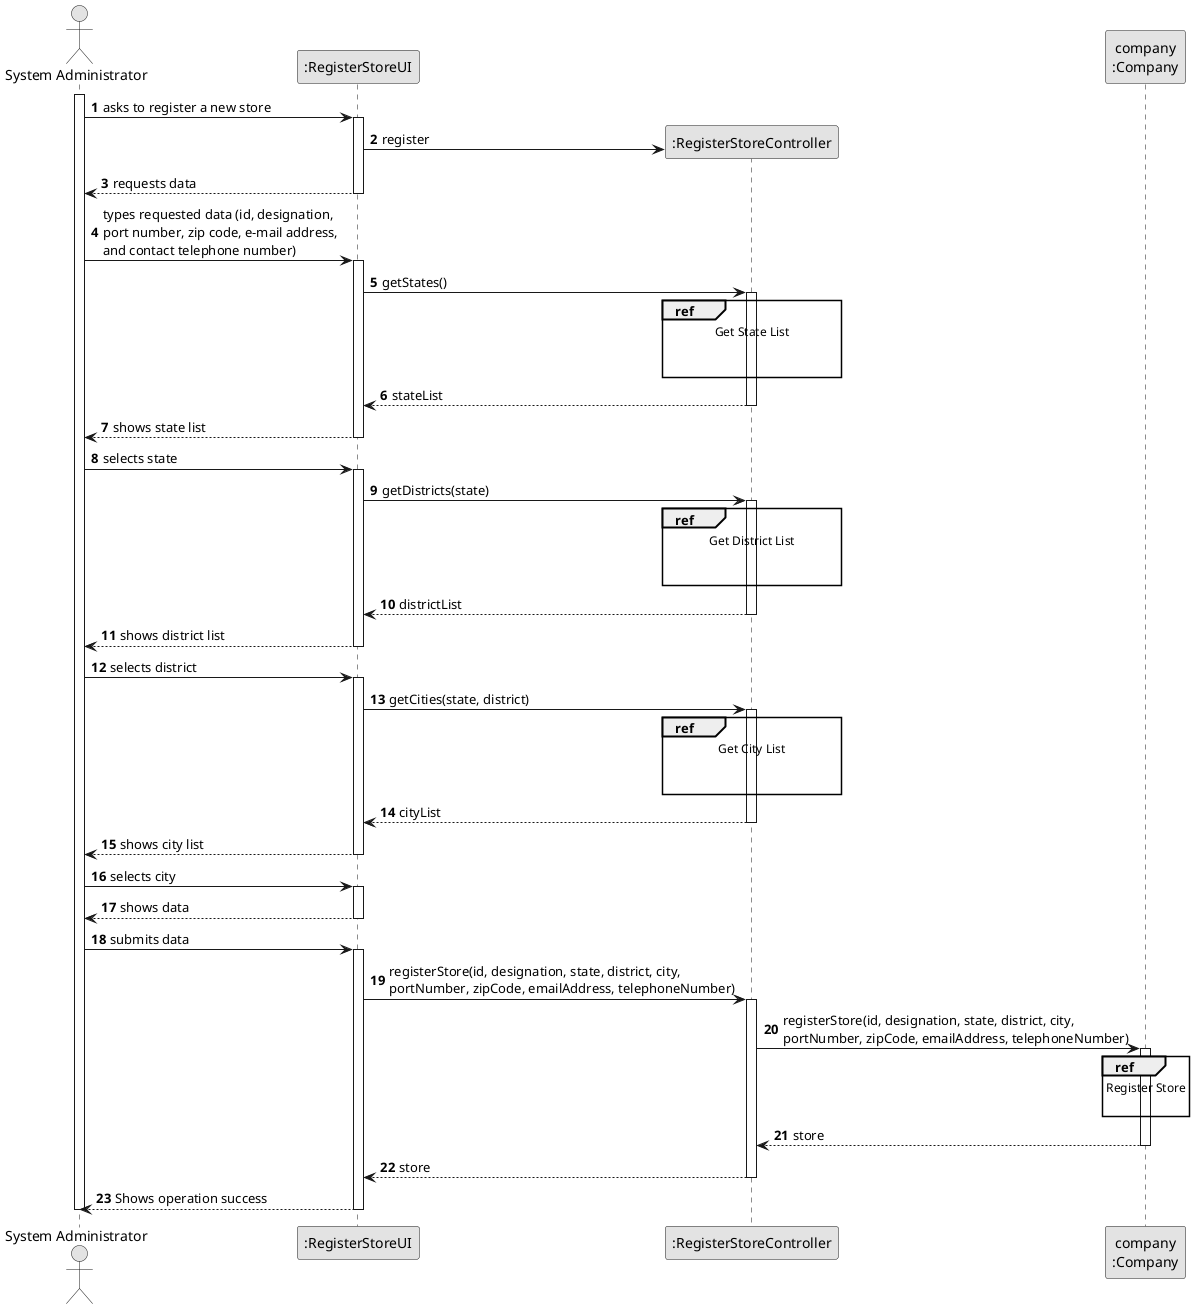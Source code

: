 @startuml
skinparam monochrome true
skinparam packageStyle rectangle
skinparam shadowing false

autonumber

'hide footbox
actor "System Administrator" as ADM
participant ":RegisterStoreUI" as UI
participant ":RegisterStoreController" as CTRL
participant "company\n:Company" as Company

activate ADM

    ADM -> UI : asks to register a new store
    activate UI

        UI -> CTRL** : register
        UI --> ADM: requests data
        deactivate UI

    ADM -> UI : types requested data (id, designation, \nport number, zip code, e-mail address, \nand contact telephone number)
        activate UI

UI -> CTRL : getStates()
        ref over CTRL
            Get State List


          end ref


        activate CTRL

            CTRL --> UI : stateList
            deactivate CTRL
            UI --> ADM : shows state list
        deactivate UI

    ADM -> UI : selects state
    activate UI

    UI -> CTRL : getDistricts(state)
            ref over CTRL
                Get District List


              end ref


            activate CTRL

                CTRL --> UI : districtList
                deactivate CTRL
                UI --> ADM : shows district list
            deactivate UI
    ADM -> UI: selects district
    activate UI

    UI -> CTRL : getCities(state, district)
         ref over CTRL
                        Get City List


                      end ref


                    activate CTRL

                        CTRL --> UI : cityList
                        deactivate CTRL
                        UI --> ADM : shows city list
                    deactivate UI
    ADM -> UI: selects city
    activate UI

        UI --> ADM : shows data
    deactivate UI

    ADM -> UI : submits data
    activate UI

        UI -> CTRL : registerStore(id, designation, state, district, city, \nportNumber, zipCode, emailAddress, telephoneNumber)
        activate CTRL


            CTRL -> Company: registerStore(id, designation, state, district, city, \nportNumber, zipCode, emailAddress, telephoneNumber)
            activate Company

                ref over Company
                    Register Store

                end

                Company --> CTRL : store
            deactivate Company

            CTRL --> UI: store
            deactivate CTRL
            UI --> ADM: Shows operation success
    deactivate UI

deactivate ADM

@enduml